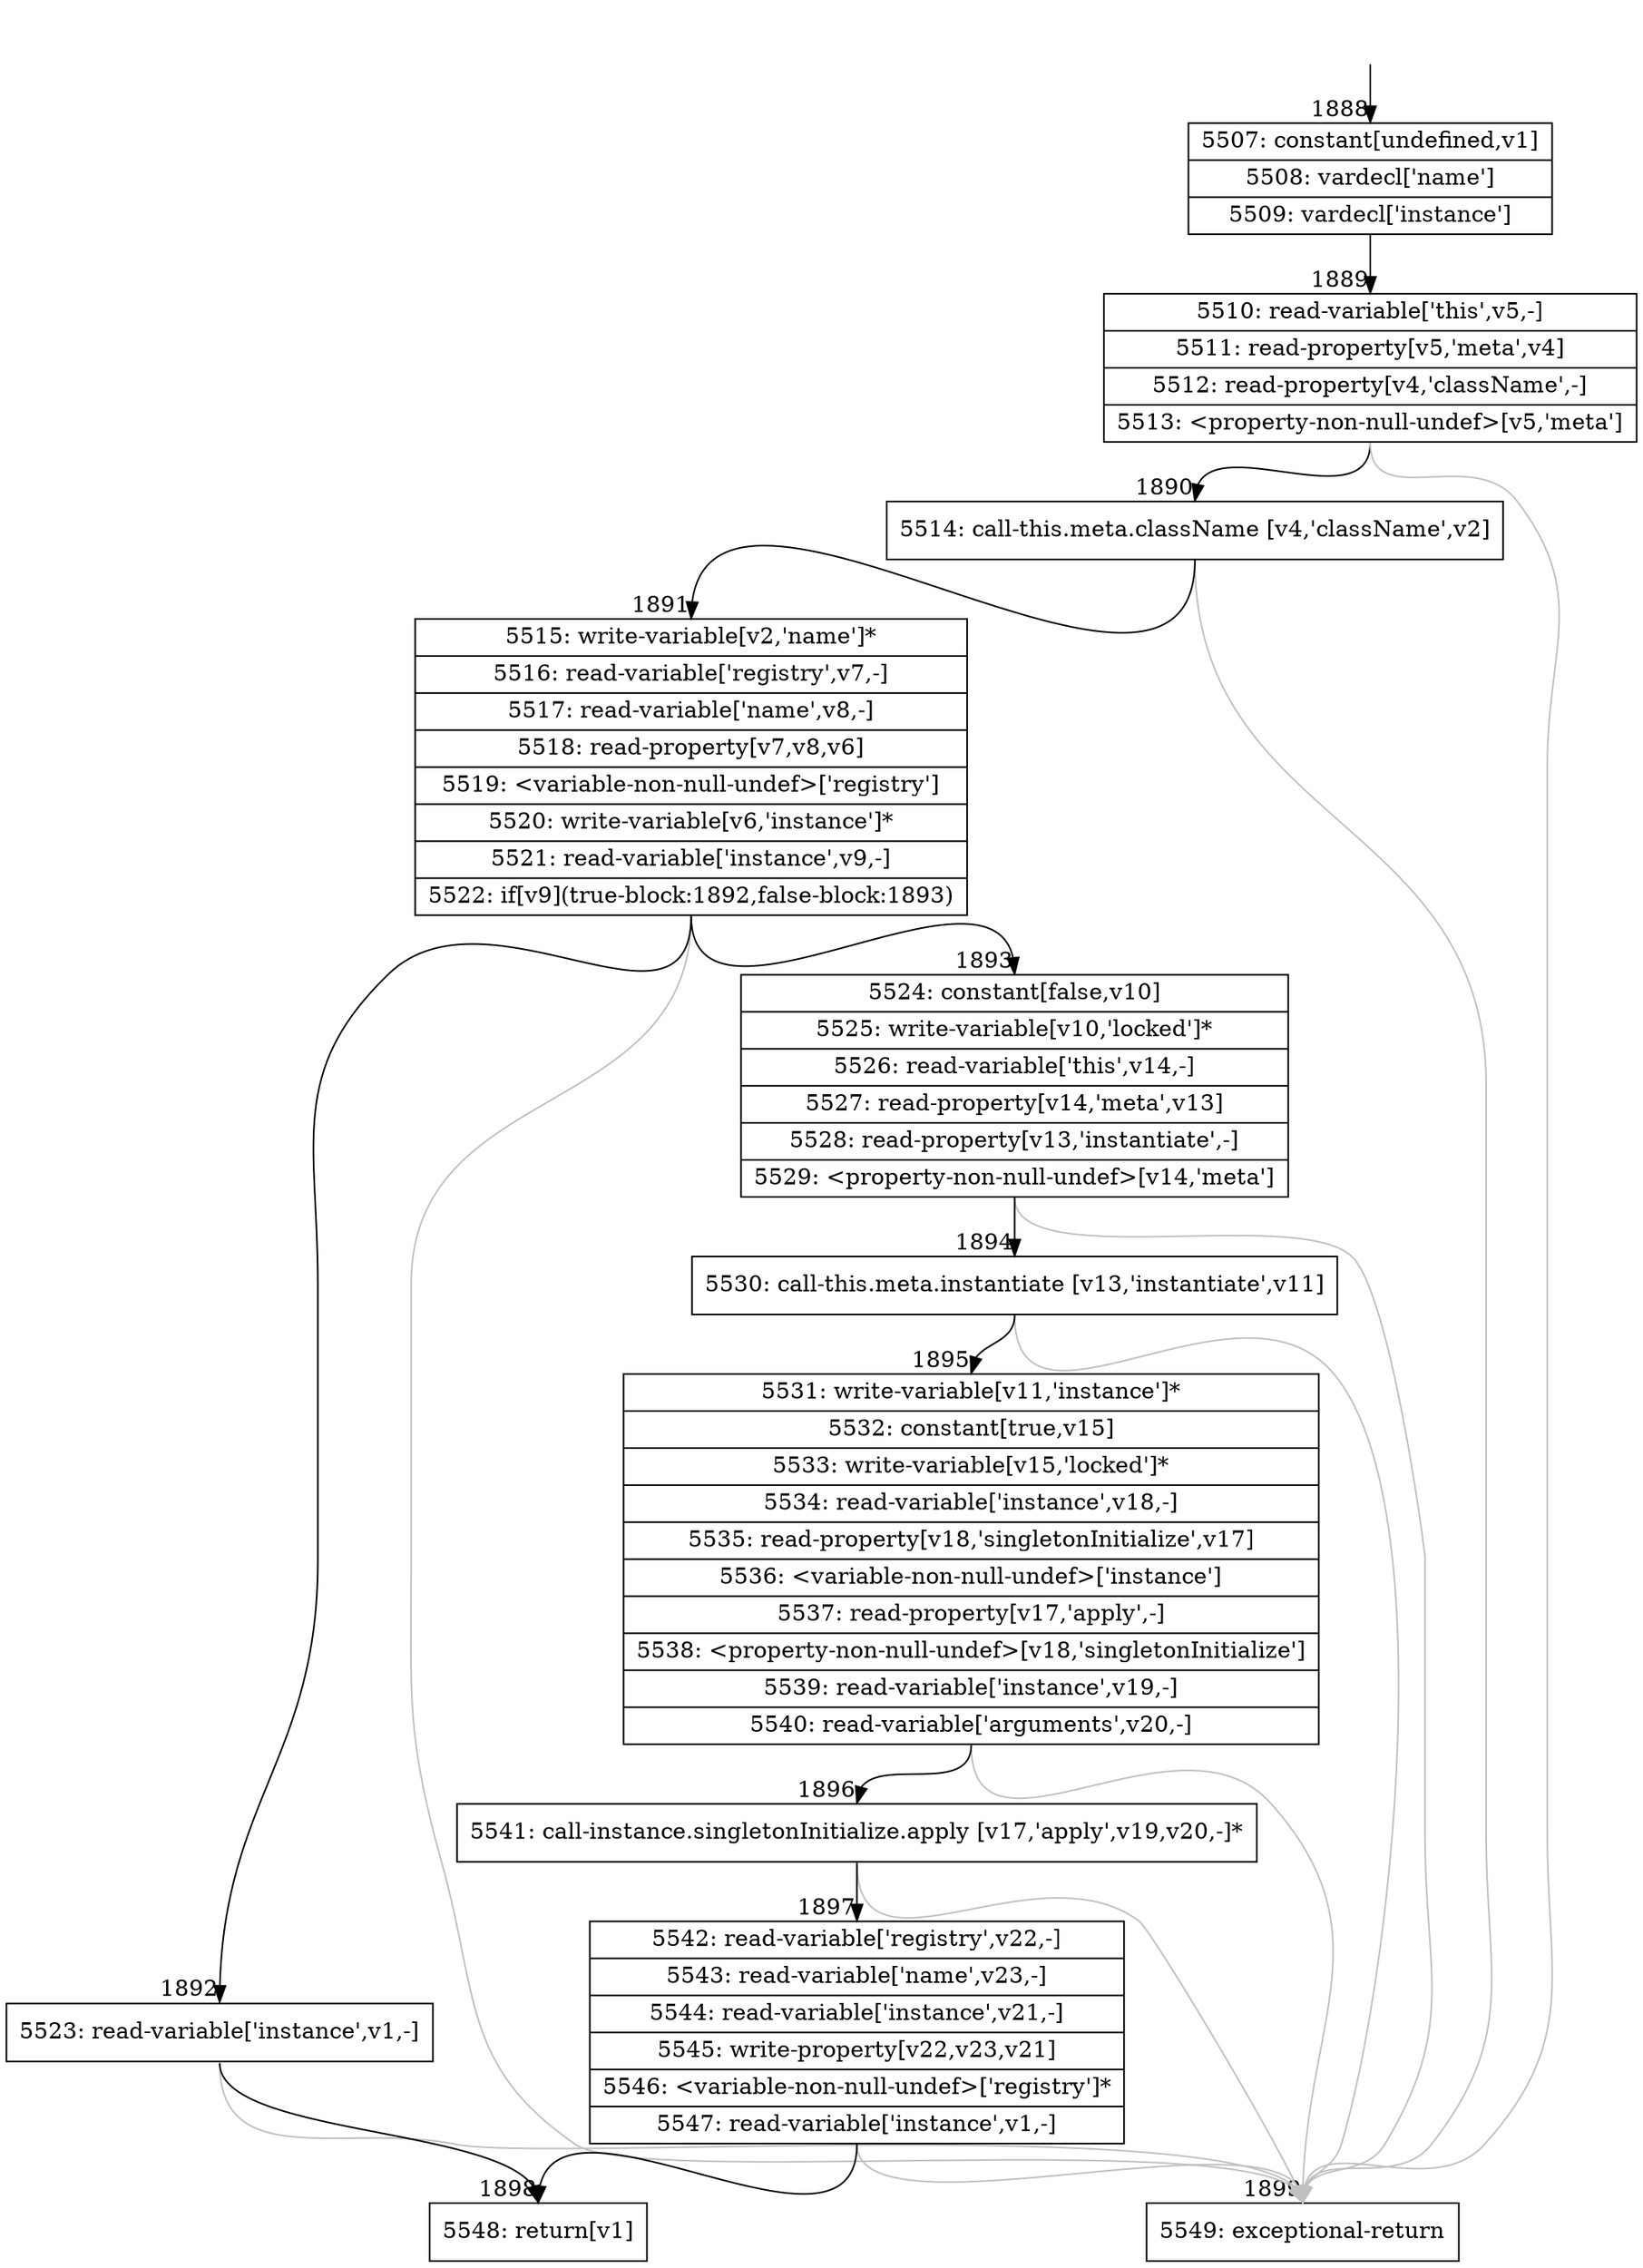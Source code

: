 digraph {
rankdir="TD"
BB_entry219[shape=none,label=""];
BB_entry219 -> BB1888 [tailport=s, headport=n, headlabel="    1888"]
BB1888 [shape=record label="{5507: constant[undefined,v1]|5508: vardecl['name']|5509: vardecl['instance']}" ] 
BB1888 -> BB1889 [tailport=s, headport=n, headlabel="      1889"]
BB1889 [shape=record label="{5510: read-variable['this',v5,-]|5511: read-property[v5,'meta',v4]|5512: read-property[v4,'className',-]|5513: \<property-non-null-undef\>[v5,'meta']}" ] 
BB1889 -> BB1890 [tailport=s, headport=n, headlabel="      1890"]
BB1889 -> BB1899 [tailport=s, headport=n, color=gray, headlabel="      1899"]
BB1890 [shape=record label="{5514: call-this.meta.className [v4,'className',v2]}" ] 
BB1890 -> BB1891 [tailport=s, headport=n, headlabel="      1891"]
BB1890 -> BB1899 [tailport=s, headport=n, color=gray]
BB1891 [shape=record label="{5515: write-variable[v2,'name']*|5516: read-variable['registry',v7,-]|5517: read-variable['name',v8,-]|5518: read-property[v7,v8,v6]|5519: \<variable-non-null-undef\>['registry']|5520: write-variable[v6,'instance']*|5521: read-variable['instance',v9,-]|5522: if[v9](true-block:1892,false-block:1893)}" ] 
BB1891 -> BB1892 [tailport=s, headport=n, headlabel="      1892"]
BB1891 -> BB1893 [tailport=s, headport=n, headlabel="      1893"]
BB1891 -> BB1899 [tailport=s, headport=n, color=gray]
BB1892 [shape=record label="{5523: read-variable['instance',v1,-]}" ] 
BB1892 -> BB1898 [tailport=s, headport=n, headlabel="      1898"]
BB1892 -> BB1899 [tailport=s, headport=n, color=gray]
BB1893 [shape=record label="{5524: constant[false,v10]|5525: write-variable[v10,'locked']*|5526: read-variable['this',v14,-]|5527: read-property[v14,'meta',v13]|5528: read-property[v13,'instantiate',-]|5529: \<property-non-null-undef\>[v14,'meta']}" ] 
BB1893 -> BB1894 [tailport=s, headport=n, headlabel="      1894"]
BB1893 -> BB1899 [tailport=s, headport=n, color=gray]
BB1894 [shape=record label="{5530: call-this.meta.instantiate [v13,'instantiate',v11]}" ] 
BB1894 -> BB1895 [tailport=s, headport=n, headlabel="      1895"]
BB1894 -> BB1899 [tailport=s, headport=n, color=gray]
BB1895 [shape=record label="{5531: write-variable[v11,'instance']*|5532: constant[true,v15]|5533: write-variable[v15,'locked']*|5534: read-variable['instance',v18,-]|5535: read-property[v18,'singletonInitialize',v17]|5536: \<variable-non-null-undef\>['instance']|5537: read-property[v17,'apply',-]|5538: \<property-non-null-undef\>[v18,'singletonInitialize']|5539: read-variable['instance',v19,-]|5540: read-variable['arguments',v20,-]}" ] 
BB1895 -> BB1896 [tailport=s, headport=n, headlabel="      1896"]
BB1895 -> BB1899 [tailport=s, headport=n, color=gray]
BB1896 [shape=record label="{5541: call-instance.singletonInitialize.apply [v17,'apply',v19,v20,-]*}" ] 
BB1896 -> BB1897 [tailport=s, headport=n, headlabel="      1897"]
BB1896 -> BB1899 [tailport=s, headport=n, color=gray]
BB1897 [shape=record label="{5542: read-variable['registry',v22,-]|5543: read-variable['name',v23,-]|5544: read-variable['instance',v21,-]|5545: write-property[v22,v23,v21]|5546: \<variable-non-null-undef\>['registry']*|5547: read-variable['instance',v1,-]}" ] 
BB1897 -> BB1898 [tailport=s, headport=n]
BB1897 -> BB1899 [tailport=s, headport=n, color=gray]
BB1898 [shape=record label="{5548: return[v1]}" ] 
BB1899 [shape=record label="{5549: exceptional-return}" ] 
//#$~ 2174
}
